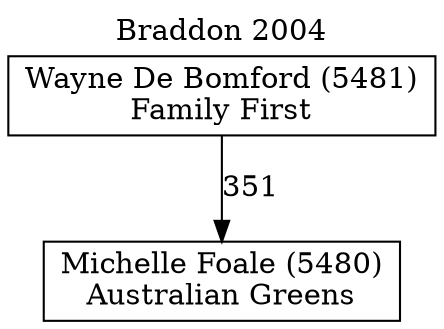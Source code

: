 // House preference flow
digraph "Michelle Foale (5480)_Braddon_2004" {
	graph [label="Braddon 2004" labelloc=t mclimit=10]
	node [shape=box]
	"Michelle Foale (5480)" [label="Michelle Foale (5480)
Australian Greens"]
	"Wayne De Bomford (5481)" [label="Wayne De Bomford (5481)
Family First"]
	"Wayne De Bomford (5481)" [label="Wayne De Bomford (5481)
Family First"]
	"Wayne De Bomford (5481)" -> "Michelle Foale (5480)" [label=351]
}
